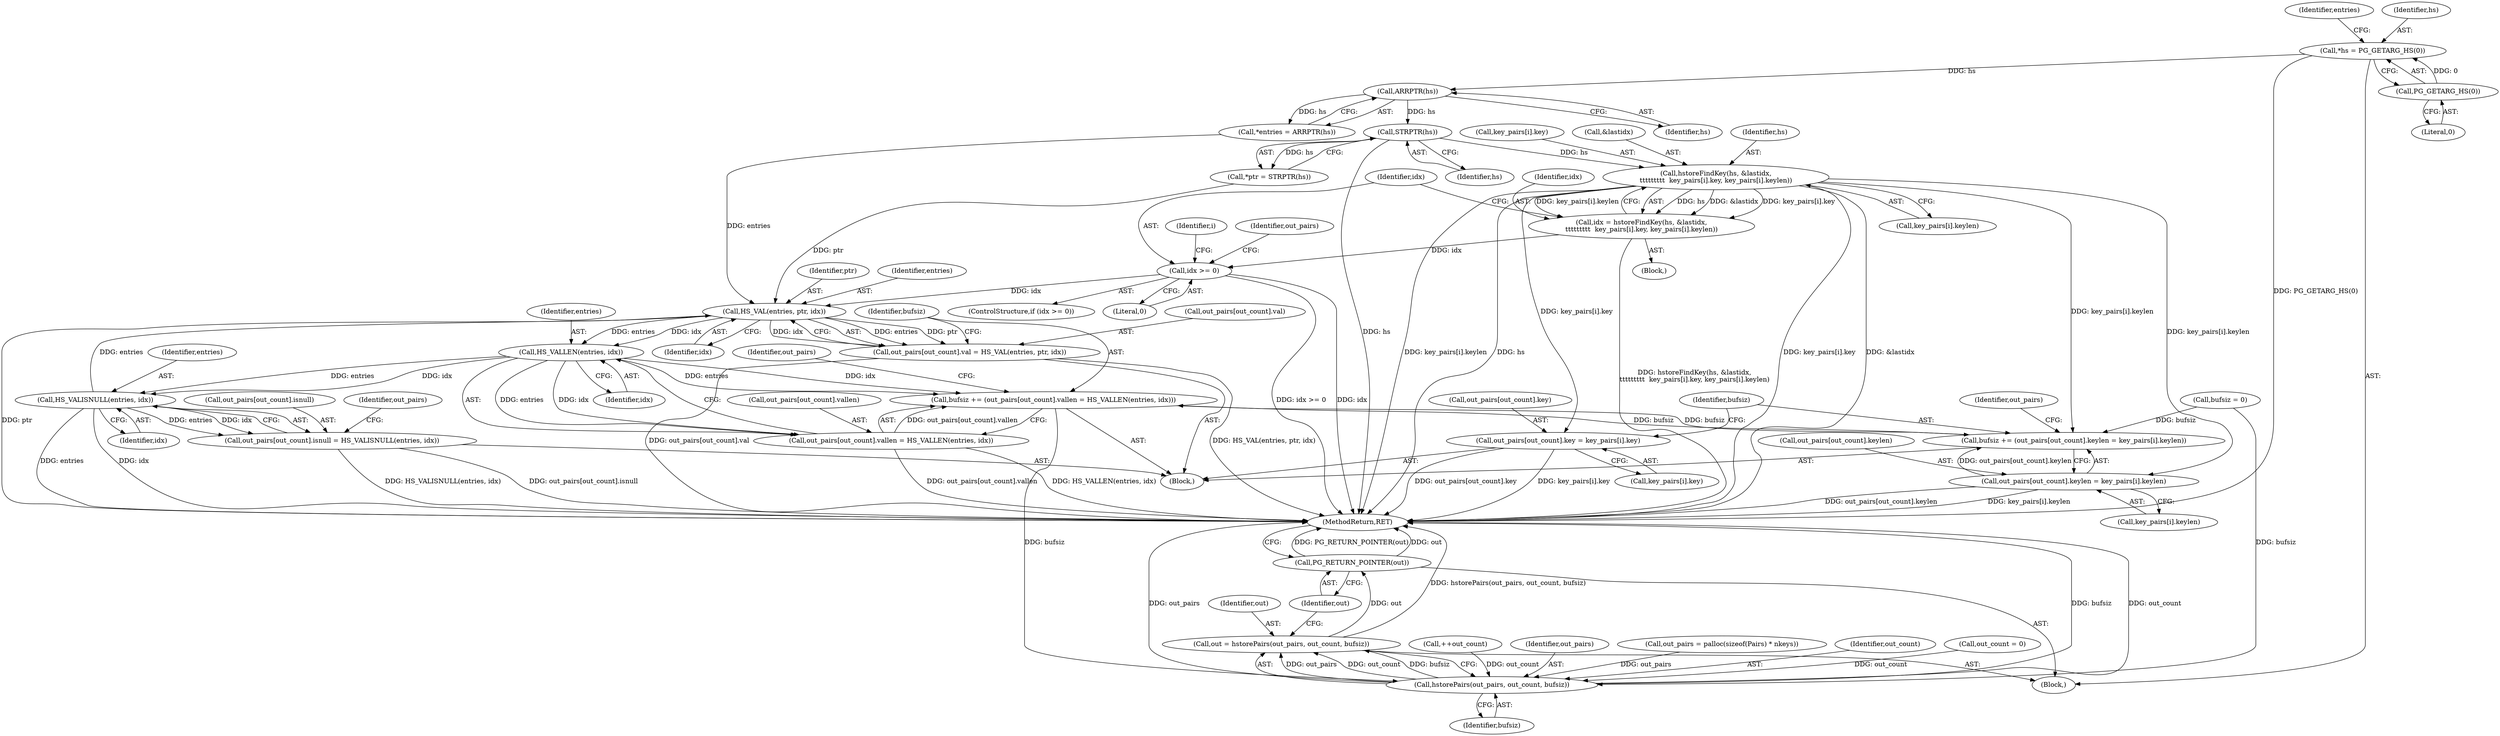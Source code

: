 digraph "0_postgres_31400a673325147e1205326008e32135a78b4d8a_4@pointer" {
"1000182" [label="(Call,hstoreFindKey(hs, &lastidx,\n\t\t\t\t\t\t\t\t\t  key_pairs[i].key, key_pairs[i].keylen))"];
"1000119" [label="(Call,STRPTR(hs))"];
"1000114" [label="(Call,ARRPTR(hs))"];
"1000107" [label="(Call,*hs = PG_GETARG_HS(0))"];
"1000109" [label="(Call,PG_GETARG_HS(0))"];
"1000180" [label="(Call,idx = hstoreFindKey(hs, &lastidx,\n\t\t\t\t\t\t\t\t\t  key_pairs[i].key, key_pairs[i].keylen))"];
"1000197" [label="(Call,idx >= 0)"];
"1000231" [label="(Call,HS_VAL(entries, ptr, idx))"];
"1000225" [label="(Call,out_pairs[out_count].val = HS_VAL(entries, ptr, idx))"];
"1000243" [label="(Call,HS_VALLEN(entries, idx))"];
"1000235" [label="(Call,bufsiz += (out_pairs[out_count].vallen = HS_VALLEN(entries, idx)))"];
"1000212" [label="(Call,bufsiz += (out_pairs[out_count].keylen = key_pairs[i].keylen))"];
"1000266" [label="(Call,hstorePairs(out_pairs, out_count, bufsiz))"];
"1000264" [label="(Call,out = hstorePairs(out_pairs, out_count, bufsiz))"];
"1000270" [label="(Call,PG_RETURN_POINTER(out))"];
"1000237" [label="(Call,out_pairs[out_count].vallen = HS_VALLEN(entries, idx))"];
"1000252" [label="(Call,HS_VALISNULL(entries, idx))"];
"1000246" [label="(Call,out_pairs[out_count].isnull = HS_VALISNULL(entries, idx))"];
"1000201" [label="(Call,out_pairs[out_count].key = key_pairs[i].key)"];
"1000214" [label="(Call,out_pairs[out_count].keylen = key_pairs[i].keylen)"];
"1000258" [label="(Identifier,out_pairs)"];
"1000262" [label="(Call,++out_count)"];
"1000246" [label="(Call,out_pairs[out_count].isnull = HS_VALISNULL(entries, idx))"];
"1000110" [label="(Literal,0)"];
"1000177" [label="(Identifier,i)"];
"1000270" [label="(Call,PG_RETURN_POINTER(out))"];
"1000236" [label="(Identifier,bufsiz)"];
"1000117" [label="(Call,*ptr = STRPTR(hs))"];
"1000233" [label="(Identifier,ptr)"];
"1000109" [label="(Call,PG_GETARG_HS(0))"];
"1000267" [label="(Identifier,out_pairs)"];
"1000159" [label="(Call,out_pairs = palloc(sizeof(Pairs) * nkeys))"];
"1000238" [label="(Call,out_pairs[out_count].vallen)"];
"1000181" [label="(Identifier,idx)"];
"1000271" [label="(Identifier,out)"];
"1000113" [label="(Identifier,entries)"];
"1000237" [label="(Call,out_pairs[out_count].vallen = HS_VALLEN(entries, idx))"];
"1000228" [label="(Identifier,out_pairs)"];
"1000231" [label="(Call,HS_VAL(entries, ptr, idx))"];
"1000265" [label="(Identifier,out)"];
"1000112" [label="(Call,*entries = ARRPTR(hs))"];
"1000213" [label="(Identifier,bufsiz)"];
"1000249" [label="(Identifier,out_pairs)"];
"1000215" [label="(Call,out_pairs[out_count].keylen)"];
"1000202" [label="(Call,out_pairs[out_count].key)"];
"1000119" [label="(Call,STRPTR(hs))"];
"1000243" [label="(Call,HS_VALLEN(entries, idx))"];
"1000183" [label="(Identifier,hs)"];
"1000212" [label="(Call,bufsiz += (out_pairs[out_count].keylen = key_pairs[i].keylen))"];
"1000220" [label="(Call,key_pairs[i].keylen)"];
"1000204" [label="(Identifier,out_pairs)"];
"1000269" [label="(Identifier,bufsiz)"];
"1000114" [label="(Call,ARRPTR(hs))"];
"1000268" [label="(Identifier,out_count)"];
"1000201" [label="(Call,out_pairs[out_count].key = key_pairs[i].key)"];
"1000197" [label="(Call,idx >= 0)"];
"1000266" [label="(Call,hstorePairs(out_pairs, out_count, bufsiz))"];
"1000272" [label="(MethodReturn,RET)"];
"1000196" [label="(ControlStructure,if (idx >= 0))"];
"1000186" [label="(Call,key_pairs[i].key)"];
"1000235" [label="(Call,bufsiz += (out_pairs[out_count].vallen = HS_VALLEN(entries, idx)))"];
"1000199" [label="(Literal,0)"];
"1000245" [label="(Identifier,idx)"];
"1000247" [label="(Call,out_pairs[out_count].isnull)"];
"1000254" [label="(Identifier,idx)"];
"1000166" [label="(Call,bufsiz = 0)"];
"1000225" [label="(Call,out_pairs[out_count].val = HS_VAL(entries, ptr, idx))"];
"1000182" [label="(Call,hstoreFindKey(hs, &lastidx,\n\t\t\t\t\t\t\t\t\t  key_pairs[i].key, key_pairs[i].keylen))"];
"1000253" [label="(Identifier,entries)"];
"1000191" [label="(Call,key_pairs[i].keylen)"];
"1000234" [label="(Identifier,idx)"];
"1000200" [label="(Block,)"];
"1000107" [label="(Call,*hs = PG_GETARG_HS(0))"];
"1000178" [label="(Block,)"];
"1000207" [label="(Call,key_pairs[i].key)"];
"1000214" [label="(Call,out_pairs[out_count].keylen = key_pairs[i].keylen)"];
"1000120" [label="(Identifier,hs)"];
"1000108" [label="(Identifier,hs)"];
"1000244" [label="(Identifier,entries)"];
"1000226" [label="(Call,out_pairs[out_count].val)"];
"1000264" [label="(Call,out = hstorePairs(out_pairs, out_count, bufsiz))"];
"1000180" [label="(Call,idx = hstoreFindKey(hs, &lastidx,\n\t\t\t\t\t\t\t\t\t  key_pairs[i].key, key_pairs[i].keylen))"];
"1000232" [label="(Identifier,entries)"];
"1000105" [label="(Block,)"];
"1000198" [label="(Identifier,idx)"];
"1000252" [label="(Call,HS_VALISNULL(entries, idx))"];
"1000115" [label="(Identifier,hs)"];
"1000143" [label="(Call,out_count = 0)"];
"1000184" [label="(Call,&lastidx)"];
"1000182" -> "1000180"  [label="AST: "];
"1000182" -> "1000191"  [label="CFG: "];
"1000183" -> "1000182"  [label="AST: "];
"1000184" -> "1000182"  [label="AST: "];
"1000186" -> "1000182"  [label="AST: "];
"1000191" -> "1000182"  [label="AST: "];
"1000180" -> "1000182"  [label="CFG: "];
"1000182" -> "1000272"  [label="DDG: key_pairs[i].key"];
"1000182" -> "1000272"  [label="DDG: &lastidx"];
"1000182" -> "1000272"  [label="DDG: key_pairs[i].keylen"];
"1000182" -> "1000272"  [label="DDG: hs"];
"1000182" -> "1000180"  [label="DDG: hs"];
"1000182" -> "1000180"  [label="DDG: &lastidx"];
"1000182" -> "1000180"  [label="DDG: key_pairs[i].key"];
"1000182" -> "1000180"  [label="DDG: key_pairs[i].keylen"];
"1000119" -> "1000182"  [label="DDG: hs"];
"1000182" -> "1000201"  [label="DDG: key_pairs[i].key"];
"1000182" -> "1000212"  [label="DDG: key_pairs[i].keylen"];
"1000182" -> "1000214"  [label="DDG: key_pairs[i].keylen"];
"1000119" -> "1000117"  [label="AST: "];
"1000119" -> "1000120"  [label="CFG: "];
"1000120" -> "1000119"  [label="AST: "];
"1000117" -> "1000119"  [label="CFG: "];
"1000119" -> "1000272"  [label="DDG: hs"];
"1000119" -> "1000117"  [label="DDG: hs"];
"1000114" -> "1000119"  [label="DDG: hs"];
"1000114" -> "1000112"  [label="AST: "];
"1000114" -> "1000115"  [label="CFG: "];
"1000115" -> "1000114"  [label="AST: "];
"1000112" -> "1000114"  [label="CFG: "];
"1000114" -> "1000112"  [label="DDG: hs"];
"1000107" -> "1000114"  [label="DDG: hs"];
"1000107" -> "1000105"  [label="AST: "];
"1000107" -> "1000109"  [label="CFG: "];
"1000108" -> "1000107"  [label="AST: "];
"1000109" -> "1000107"  [label="AST: "];
"1000113" -> "1000107"  [label="CFG: "];
"1000107" -> "1000272"  [label="DDG: PG_GETARG_HS(0)"];
"1000109" -> "1000107"  [label="DDG: 0"];
"1000109" -> "1000110"  [label="CFG: "];
"1000110" -> "1000109"  [label="AST: "];
"1000180" -> "1000178"  [label="AST: "];
"1000181" -> "1000180"  [label="AST: "];
"1000198" -> "1000180"  [label="CFG: "];
"1000180" -> "1000272"  [label="DDG: hstoreFindKey(hs, &lastidx,\n\t\t\t\t\t\t\t\t\t  key_pairs[i].key, key_pairs[i].keylen)"];
"1000180" -> "1000197"  [label="DDG: idx"];
"1000197" -> "1000196"  [label="AST: "];
"1000197" -> "1000199"  [label="CFG: "];
"1000198" -> "1000197"  [label="AST: "];
"1000199" -> "1000197"  [label="AST: "];
"1000204" -> "1000197"  [label="CFG: "];
"1000177" -> "1000197"  [label="CFG: "];
"1000197" -> "1000272"  [label="DDG: idx >= 0"];
"1000197" -> "1000272"  [label="DDG: idx"];
"1000197" -> "1000231"  [label="DDG: idx"];
"1000231" -> "1000225"  [label="AST: "];
"1000231" -> "1000234"  [label="CFG: "];
"1000232" -> "1000231"  [label="AST: "];
"1000233" -> "1000231"  [label="AST: "];
"1000234" -> "1000231"  [label="AST: "];
"1000225" -> "1000231"  [label="CFG: "];
"1000231" -> "1000272"  [label="DDG: ptr"];
"1000231" -> "1000225"  [label="DDG: entries"];
"1000231" -> "1000225"  [label="DDG: ptr"];
"1000231" -> "1000225"  [label="DDG: idx"];
"1000252" -> "1000231"  [label="DDG: entries"];
"1000112" -> "1000231"  [label="DDG: entries"];
"1000117" -> "1000231"  [label="DDG: ptr"];
"1000231" -> "1000243"  [label="DDG: entries"];
"1000231" -> "1000243"  [label="DDG: idx"];
"1000225" -> "1000200"  [label="AST: "];
"1000226" -> "1000225"  [label="AST: "];
"1000236" -> "1000225"  [label="CFG: "];
"1000225" -> "1000272"  [label="DDG: out_pairs[out_count].val"];
"1000225" -> "1000272"  [label="DDG: HS_VAL(entries, ptr, idx)"];
"1000243" -> "1000237"  [label="AST: "];
"1000243" -> "1000245"  [label="CFG: "];
"1000244" -> "1000243"  [label="AST: "];
"1000245" -> "1000243"  [label="AST: "];
"1000237" -> "1000243"  [label="CFG: "];
"1000243" -> "1000235"  [label="DDG: entries"];
"1000243" -> "1000235"  [label="DDG: idx"];
"1000243" -> "1000237"  [label="DDG: entries"];
"1000243" -> "1000237"  [label="DDG: idx"];
"1000243" -> "1000252"  [label="DDG: entries"];
"1000243" -> "1000252"  [label="DDG: idx"];
"1000235" -> "1000200"  [label="AST: "];
"1000235" -> "1000237"  [label="CFG: "];
"1000236" -> "1000235"  [label="AST: "];
"1000237" -> "1000235"  [label="AST: "];
"1000249" -> "1000235"  [label="CFG: "];
"1000235" -> "1000212"  [label="DDG: bufsiz"];
"1000212" -> "1000235"  [label="DDG: bufsiz"];
"1000237" -> "1000235"  [label="DDG: out_pairs[out_count].vallen"];
"1000235" -> "1000266"  [label="DDG: bufsiz"];
"1000212" -> "1000200"  [label="AST: "];
"1000212" -> "1000214"  [label="CFG: "];
"1000213" -> "1000212"  [label="AST: "];
"1000214" -> "1000212"  [label="AST: "];
"1000228" -> "1000212"  [label="CFG: "];
"1000166" -> "1000212"  [label="DDG: bufsiz"];
"1000214" -> "1000212"  [label="DDG: out_pairs[out_count].keylen"];
"1000266" -> "1000264"  [label="AST: "];
"1000266" -> "1000269"  [label="CFG: "];
"1000267" -> "1000266"  [label="AST: "];
"1000268" -> "1000266"  [label="AST: "];
"1000269" -> "1000266"  [label="AST: "];
"1000264" -> "1000266"  [label="CFG: "];
"1000266" -> "1000272"  [label="DDG: bufsiz"];
"1000266" -> "1000272"  [label="DDG: out_count"];
"1000266" -> "1000272"  [label="DDG: out_pairs"];
"1000266" -> "1000264"  [label="DDG: out_pairs"];
"1000266" -> "1000264"  [label="DDG: out_count"];
"1000266" -> "1000264"  [label="DDG: bufsiz"];
"1000159" -> "1000266"  [label="DDG: out_pairs"];
"1000143" -> "1000266"  [label="DDG: out_count"];
"1000262" -> "1000266"  [label="DDG: out_count"];
"1000166" -> "1000266"  [label="DDG: bufsiz"];
"1000264" -> "1000105"  [label="AST: "];
"1000265" -> "1000264"  [label="AST: "];
"1000271" -> "1000264"  [label="CFG: "];
"1000264" -> "1000272"  [label="DDG: hstorePairs(out_pairs, out_count, bufsiz)"];
"1000264" -> "1000270"  [label="DDG: out"];
"1000270" -> "1000105"  [label="AST: "];
"1000270" -> "1000271"  [label="CFG: "];
"1000271" -> "1000270"  [label="AST: "];
"1000272" -> "1000270"  [label="CFG: "];
"1000270" -> "1000272"  [label="DDG: PG_RETURN_POINTER(out)"];
"1000270" -> "1000272"  [label="DDG: out"];
"1000238" -> "1000237"  [label="AST: "];
"1000237" -> "1000272"  [label="DDG: out_pairs[out_count].vallen"];
"1000237" -> "1000272"  [label="DDG: HS_VALLEN(entries, idx)"];
"1000252" -> "1000246"  [label="AST: "];
"1000252" -> "1000254"  [label="CFG: "];
"1000253" -> "1000252"  [label="AST: "];
"1000254" -> "1000252"  [label="AST: "];
"1000246" -> "1000252"  [label="CFG: "];
"1000252" -> "1000272"  [label="DDG: entries"];
"1000252" -> "1000272"  [label="DDG: idx"];
"1000252" -> "1000246"  [label="DDG: entries"];
"1000252" -> "1000246"  [label="DDG: idx"];
"1000246" -> "1000200"  [label="AST: "];
"1000247" -> "1000246"  [label="AST: "];
"1000258" -> "1000246"  [label="CFG: "];
"1000246" -> "1000272"  [label="DDG: HS_VALISNULL(entries, idx)"];
"1000246" -> "1000272"  [label="DDG: out_pairs[out_count].isnull"];
"1000201" -> "1000200"  [label="AST: "];
"1000201" -> "1000207"  [label="CFG: "];
"1000202" -> "1000201"  [label="AST: "];
"1000207" -> "1000201"  [label="AST: "];
"1000213" -> "1000201"  [label="CFG: "];
"1000201" -> "1000272"  [label="DDG: key_pairs[i].key"];
"1000201" -> "1000272"  [label="DDG: out_pairs[out_count].key"];
"1000214" -> "1000220"  [label="CFG: "];
"1000215" -> "1000214"  [label="AST: "];
"1000220" -> "1000214"  [label="AST: "];
"1000214" -> "1000272"  [label="DDG: key_pairs[i].keylen"];
"1000214" -> "1000272"  [label="DDG: out_pairs[out_count].keylen"];
}
